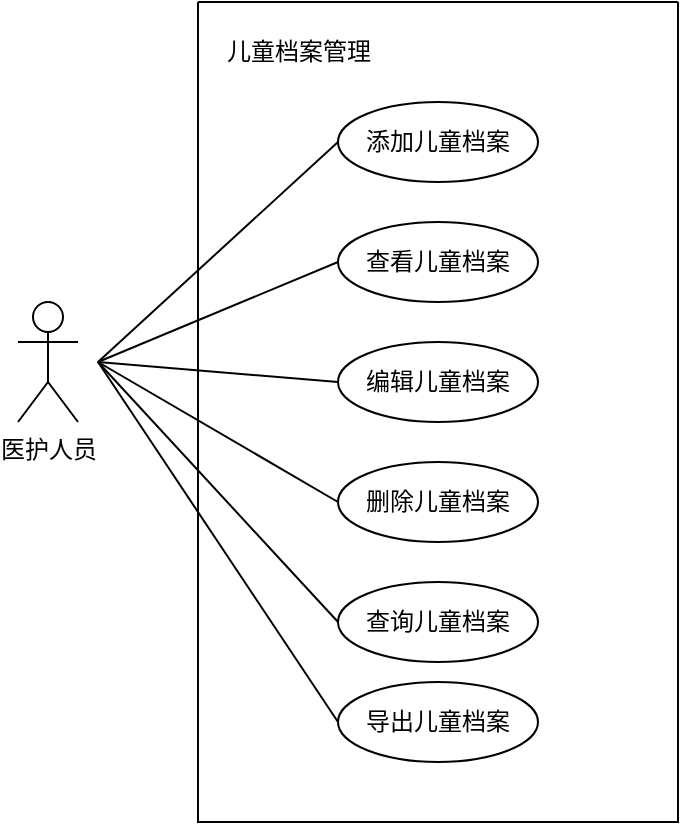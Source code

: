 <mxfile version="21.1.5" type="github">
  <diagram name="第 1 页" id="3thGuiAprRQyPqJnQOxM">
    <mxGraphModel dx="993" dy="573" grid="1" gridSize="10" guides="1" tooltips="1" connect="1" arrows="1" fold="1" page="1" pageScale="1" pageWidth="827" pageHeight="1169" math="0" shadow="0">
      <root>
        <mxCell id="0" />
        <mxCell id="1" parent="0" />
        <mxCell id="AUr2q-_A9TYGjcPhR-jA-1" value="医护人员" style="shape=umlActor;verticalLabelPosition=bottom;verticalAlign=top;html=1;outlineConnect=0;" vertex="1" parent="1">
          <mxGeometry x="140" y="270" width="30" height="60" as="geometry" />
        </mxCell>
        <mxCell id="AUr2q-_A9TYGjcPhR-jA-6" value="添加儿童档案" style="ellipse;whiteSpace=wrap;html=1;" vertex="1" parent="1">
          <mxGeometry x="300" y="170" width="100" height="40" as="geometry" />
        </mxCell>
        <mxCell id="AUr2q-_A9TYGjcPhR-jA-7" value="查看儿童档案" style="ellipse;whiteSpace=wrap;html=1;" vertex="1" parent="1">
          <mxGeometry x="300" y="230" width="100" height="40" as="geometry" />
        </mxCell>
        <mxCell id="AUr2q-_A9TYGjcPhR-jA-8" value="编辑儿童档案" style="ellipse;whiteSpace=wrap;html=1;" vertex="1" parent="1">
          <mxGeometry x="300" y="290" width="100" height="40" as="geometry" />
        </mxCell>
        <mxCell id="AUr2q-_A9TYGjcPhR-jA-9" value="删除儿童档案" style="ellipse;whiteSpace=wrap;html=1;" vertex="1" parent="1">
          <mxGeometry x="300" y="350" width="100" height="40" as="geometry" />
        </mxCell>
        <mxCell id="AUr2q-_A9TYGjcPhR-jA-10" value="查询儿童档案" style="ellipse;whiteSpace=wrap;html=1;" vertex="1" parent="1">
          <mxGeometry x="300" y="410" width="100" height="40" as="geometry" />
        </mxCell>
        <mxCell id="AUr2q-_A9TYGjcPhR-jA-14" value="导出儿童档案" style="ellipse;whiteSpace=wrap;html=1;" vertex="1" parent="1">
          <mxGeometry x="300" y="460" width="100" height="40" as="geometry" />
        </mxCell>
        <mxCell id="AUr2q-_A9TYGjcPhR-jA-15" value="" style="endArrow=none;html=1;rounded=0;entryX=0;entryY=0.5;entryDx=0;entryDy=0;" edge="1" parent="1" target="AUr2q-_A9TYGjcPhR-jA-6">
          <mxGeometry width="50" height="50" relative="1" as="geometry">
            <mxPoint x="180" y="300" as="sourcePoint" />
            <mxPoint x="230" y="260" as="targetPoint" />
          </mxGeometry>
        </mxCell>
        <mxCell id="AUr2q-_A9TYGjcPhR-jA-16" value="" style="endArrow=none;html=1;rounded=0;entryX=0;entryY=0.5;entryDx=0;entryDy=0;" edge="1" parent="1" target="AUr2q-_A9TYGjcPhR-jA-7">
          <mxGeometry width="50" height="50" relative="1" as="geometry">
            <mxPoint x="180" y="300" as="sourcePoint" />
            <mxPoint x="250" y="270" as="targetPoint" />
          </mxGeometry>
        </mxCell>
        <mxCell id="AUr2q-_A9TYGjcPhR-jA-17" value="" style="endArrow=none;html=1;rounded=0;entryX=0;entryY=0.5;entryDx=0;entryDy=0;" edge="1" parent="1" target="AUr2q-_A9TYGjcPhR-jA-8">
          <mxGeometry width="50" height="50" relative="1" as="geometry">
            <mxPoint x="180" y="300" as="sourcePoint" />
            <mxPoint x="260" y="320" as="targetPoint" />
          </mxGeometry>
        </mxCell>
        <mxCell id="AUr2q-_A9TYGjcPhR-jA-20" value="" style="endArrow=none;html=1;rounded=0;entryX=0;entryY=0.5;entryDx=0;entryDy=0;" edge="1" parent="1" target="AUr2q-_A9TYGjcPhR-jA-9">
          <mxGeometry width="50" height="50" relative="1" as="geometry">
            <mxPoint x="180" y="300" as="sourcePoint" />
            <mxPoint x="240" y="350" as="targetPoint" />
          </mxGeometry>
        </mxCell>
        <mxCell id="AUr2q-_A9TYGjcPhR-jA-21" value="" style="endArrow=none;html=1;rounded=0;entryX=0;entryY=0.5;entryDx=0;entryDy=0;" edge="1" parent="1" target="AUr2q-_A9TYGjcPhR-jA-10">
          <mxGeometry width="50" height="50" relative="1" as="geometry">
            <mxPoint x="180" y="300" as="sourcePoint" />
            <mxPoint x="250" y="420" as="targetPoint" />
          </mxGeometry>
        </mxCell>
        <mxCell id="AUr2q-_A9TYGjcPhR-jA-22" value="" style="endArrow=none;html=1;rounded=0;entryX=0;entryY=0.5;entryDx=0;entryDy=0;" edge="1" parent="1" target="AUr2q-_A9TYGjcPhR-jA-14">
          <mxGeometry width="50" height="50" relative="1" as="geometry">
            <mxPoint x="180" y="300" as="sourcePoint" />
            <mxPoint x="270" y="420" as="targetPoint" />
          </mxGeometry>
        </mxCell>
        <mxCell id="AUr2q-_A9TYGjcPhR-jA-23" value="" style="swimlane;startSize=0;" vertex="1" parent="1">
          <mxGeometry x="230" y="120" width="240" height="410" as="geometry" />
        </mxCell>
        <mxCell id="AUr2q-_A9TYGjcPhR-jA-24" value="儿童档案管理" style="text;html=1;align=center;verticalAlign=middle;resizable=0;points=[];autosize=1;strokeColor=none;fillColor=none;" vertex="1" parent="AUr2q-_A9TYGjcPhR-jA-23">
          <mxGeometry y="10" width="100" height="30" as="geometry" />
        </mxCell>
      </root>
    </mxGraphModel>
  </diagram>
</mxfile>
